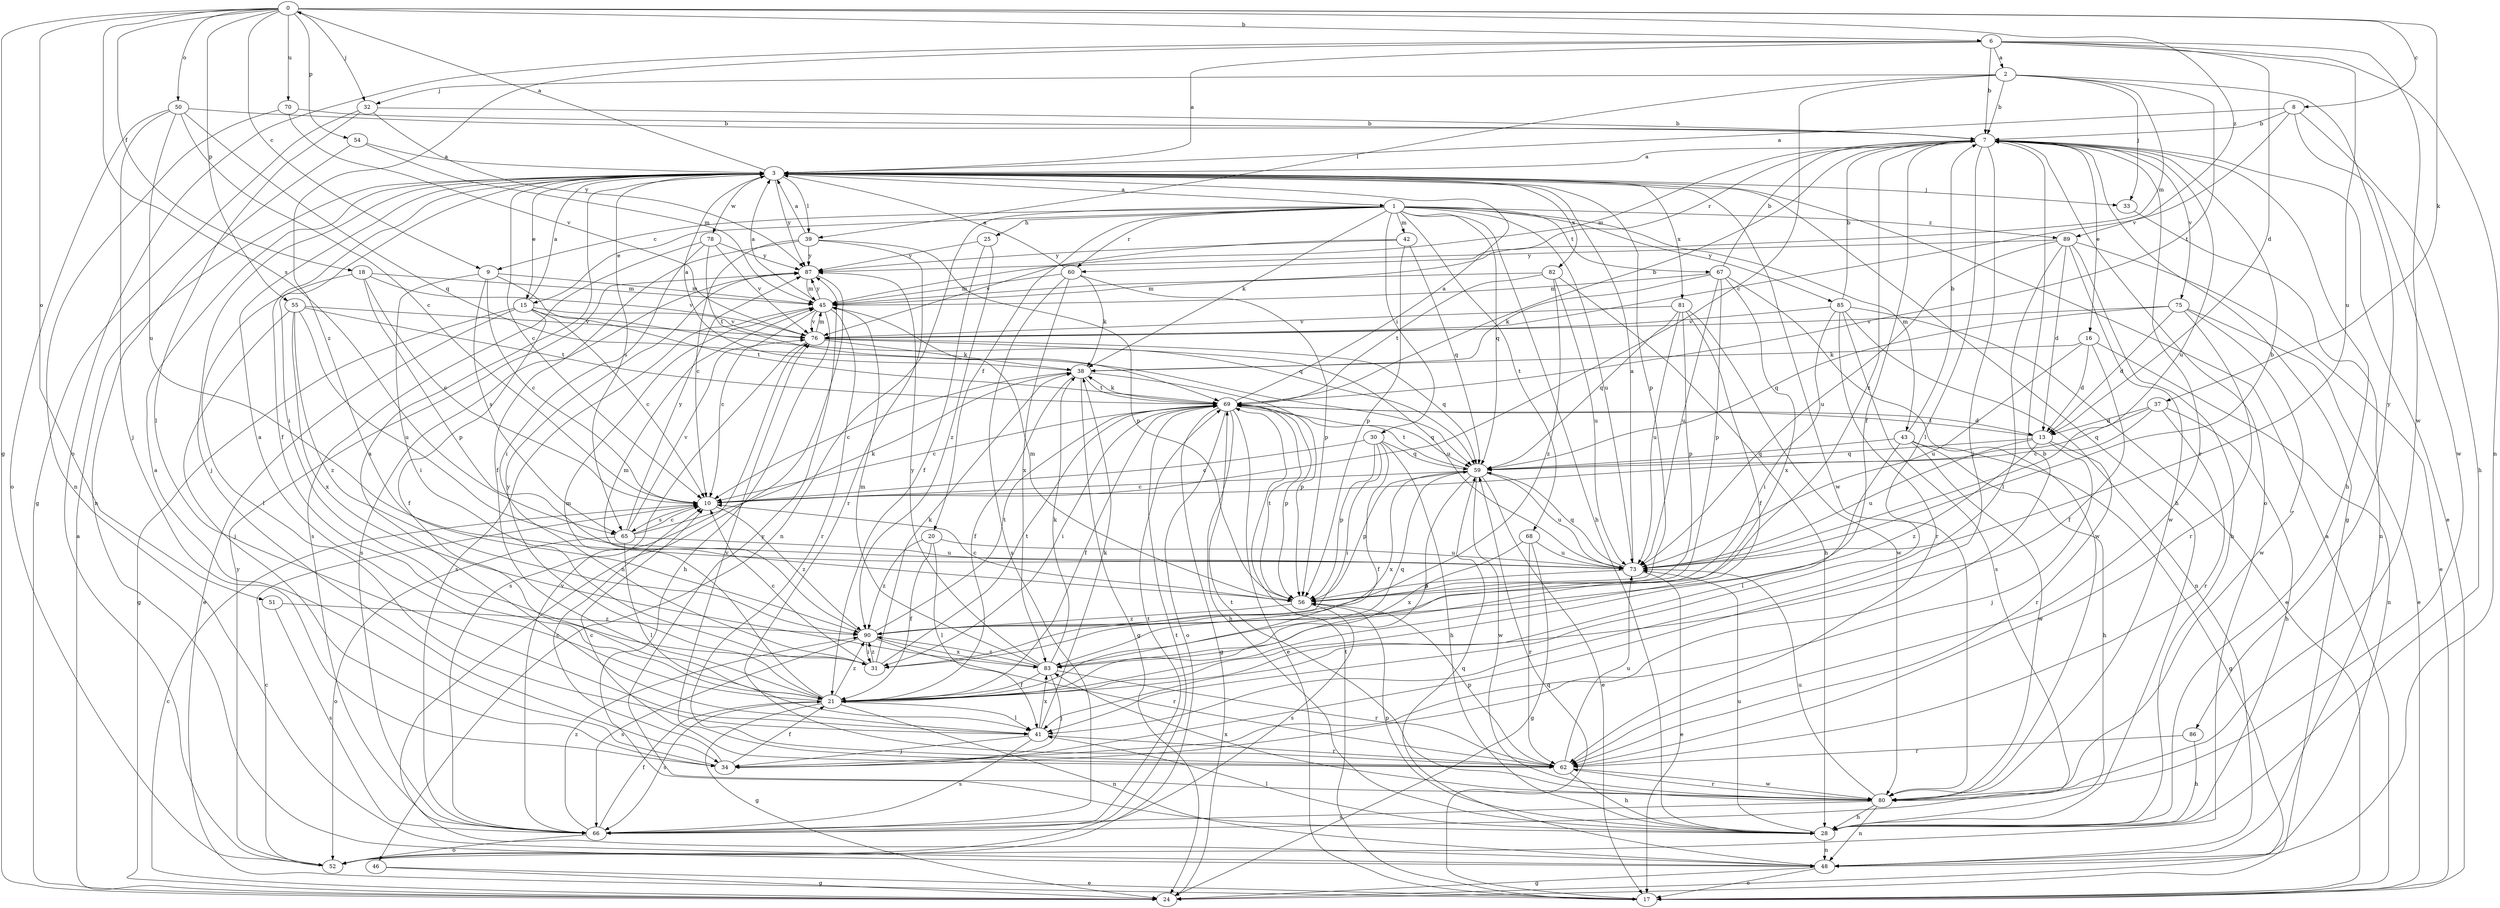 strict digraph  {
0;
1;
2;
3;
6;
7;
8;
9;
10;
13;
15;
16;
17;
18;
20;
21;
24;
25;
28;
30;
31;
32;
33;
34;
37;
38;
39;
41;
42;
43;
45;
46;
48;
50;
51;
52;
54;
55;
56;
59;
60;
62;
65;
66;
67;
68;
69;
70;
73;
75;
76;
78;
80;
81;
82;
83;
85;
86;
87;
89;
90;
0 -> 6  [label=b];
0 -> 8  [label=c];
0 -> 9  [label=c];
0 -> 18  [label=f];
0 -> 24  [label=g];
0 -> 32  [label=j];
0 -> 37  [label=k];
0 -> 50  [label=o];
0 -> 51  [label=o];
0 -> 54  [label=p];
0 -> 55  [label=p];
0 -> 65  [label=s];
0 -> 70  [label=u];
0 -> 89  [label=z];
1 -> 9  [label=c];
1 -> 15  [label=e];
1 -> 20  [label=f];
1 -> 25  [label=h];
1 -> 28  [label=h];
1 -> 30  [label=i];
1 -> 38  [label=k];
1 -> 42  [label=m];
1 -> 43  [label=m];
1 -> 46  [label=n];
1 -> 59  [label=q];
1 -> 60  [label=r];
1 -> 67  [label=t];
1 -> 68  [label=t];
1 -> 73  [label=u];
1 -> 85  [label=y];
1 -> 89  [label=z];
2 -> 7  [label=b];
2 -> 10  [label=c];
2 -> 32  [label=j];
2 -> 33  [label=j];
2 -> 39  [label=l];
2 -> 45  [label=m];
2 -> 69  [label=t];
2 -> 86  [label=y];
3 -> 0  [label=a];
3 -> 1  [label=a];
3 -> 10  [label=c];
3 -> 15  [label=e];
3 -> 21  [label=f];
3 -> 28  [label=h];
3 -> 31  [label=i];
3 -> 33  [label=j];
3 -> 34  [label=j];
3 -> 39  [label=l];
3 -> 56  [label=p];
3 -> 65  [label=s];
3 -> 78  [label=w];
3 -> 80  [label=w];
3 -> 81  [label=x];
3 -> 82  [label=x];
3 -> 87  [label=y];
6 -> 2  [label=a];
6 -> 3  [label=a];
6 -> 7  [label=b];
6 -> 13  [label=d];
6 -> 48  [label=n];
6 -> 52  [label=o];
6 -> 73  [label=u];
6 -> 80  [label=w];
6 -> 90  [label=z];
7 -> 3  [label=a];
7 -> 16  [label=e];
7 -> 17  [label=e];
7 -> 21  [label=f];
7 -> 24  [label=g];
7 -> 28  [label=h];
7 -> 34  [label=j];
7 -> 41  [label=l];
7 -> 45  [label=m];
7 -> 52  [label=o];
7 -> 60  [label=r];
7 -> 62  [label=r];
7 -> 73  [label=u];
7 -> 75  [label=v];
7 -> 90  [label=z];
8 -> 3  [label=a];
8 -> 7  [label=b];
8 -> 28  [label=h];
8 -> 76  [label=v];
8 -> 80  [label=w];
9 -> 10  [label=c];
9 -> 31  [label=i];
9 -> 45  [label=m];
9 -> 59  [label=q];
9 -> 65  [label=s];
10 -> 65  [label=s];
10 -> 90  [label=z];
13 -> 34  [label=j];
13 -> 59  [label=q];
13 -> 62  [label=r];
13 -> 69  [label=t];
13 -> 73  [label=u];
13 -> 90  [label=z];
15 -> 3  [label=a];
15 -> 10  [label=c];
15 -> 17  [label=e];
15 -> 21  [label=f];
15 -> 24  [label=g];
15 -> 69  [label=t];
15 -> 76  [label=v];
16 -> 13  [label=d];
16 -> 21  [label=f];
16 -> 38  [label=k];
16 -> 48  [label=n];
16 -> 73  [label=u];
17 -> 3  [label=a];
17 -> 59  [label=q];
17 -> 69  [label=t];
18 -> 10  [label=c];
18 -> 41  [label=l];
18 -> 45  [label=m];
18 -> 56  [label=p];
18 -> 76  [label=v];
20 -> 21  [label=f];
20 -> 41  [label=l];
20 -> 73  [label=u];
20 -> 90  [label=z];
21 -> 3  [label=a];
21 -> 24  [label=g];
21 -> 41  [label=l];
21 -> 45  [label=m];
21 -> 48  [label=n];
21 -> 66  [label=s];
21 -> 87  [label=y];
21 -> 90  [label=z];
24 -> 3  [label=a];
24 -> 10  [label=c];
25 -> 21  [label=f];
25 -> 87  [label=y];
25 -> 90  [label=z];
28 -> 41  [label=l];
28 -> 48  [label=n];
28 -> 56  [label=p];
28 -> 73  [label=u];
30 -> 10  [label=c];
30 -> 21  [label=f];
30 -> 28  [label=h];
30 -> 31  [label=i];
30 -> 56  [label=p];
30 -> 59  [label=q];
31 -> 10  [label=c];
31 -> 38  [label=k];
31 -> 69  [label=t];
31 -> 90  [label=z];
32 -> 7  [label=b];
32 -> 24  [label=g];
32 -> 41  [label=l];
32 -> 87  [label=y];
33 -> 48  [label=n];
34 -> 3  [label=a];
34 -> 7  [label=b];
34 -> 10  [label=c];
34 -> 21  [label=f];
37 -> 10  [label=c];
37 -> 13  [label=d];
37 -> 28  [label=h];
37 -> 59  [label=q];
37 -> 62  [label=r];
38 -> 3  [label=a];
38 -> 10  [label=c];
38 -> 21  [label=f];
38 -> 24  [label=g];
38 -> 56  [label=p];
38 -> 69  [label=t];
39 -> 3  [label=a];
39 -> 10  [label=c];
39 -> 21  [label=f];
39 -> 56  [label=p];
39 -> 62  [label=r];
39 -> 87  [label=y];
41 -> 3  [label=a];
41 -> 34  [label=j];
41 -> 38  [label=k];
41 -> 62  [label=r];
41 -> 66  [label=s];
41 -> 83  [label=x];
42 -> 56  [label=p];
42 -> 59  [label=q];
42 -> 76  [label=v];
42 -> 87  [label=y];
43 -> 7  [label=b];
43 -> 24  [label=g];
43 -> 28  [label=h];
43 -> 41  [label=l];
43 -> 59  [label=q];
43 -> 80  [label=w];
45 -> 3  [label=a];
45 -> 10  [label=c];
45 -> 28  [label=h];
45 -> 62  [label=r];
45 -> 66  [label=s];
45 -> 76  [label=v];
45 -> 87  [label=y];
46 -> 17  [label=e];
46 -> 24  [label=g];
48 -> 17  [label=e];
48 -> 24  [label=g];
48 -> 59  [label=q];
50 -> 7  [label=b];
50 -> 10  [label=c];
50 -> 34  [label=j];
50 -> 52  [label=o];
50 -> 59  [label=q];
50 -> 73  [label=u];
51 -> 66  [label=s];
51 -> 90  [label=z];
52 -> 10  [label=c];
52 -> 69  [label=t];
52 -> 87  [label=y];
54 -> 3  [label=a];
54 -> 45  [label=m];
54 -> 48  [label=n];
55 -> 34  [label=j];
55 -> 69  [label=t];
55 -> 73  [label=u];
55 -> 76  [label=v];
55 -> 83  [label=x];
55 -> 90  [label=z];
56 -> 10  [label=c];
56 -> 45  [label=m];
56 -> 66  [label=s];
56 -> 69  [label=t];
56 -> 90  [label=z];
59 -> 10  [label=c];
59 -> 17  [label=e];
59 -> 21  [label=f];
59 -> 56  [label=p];
59 -> 69  [label=t];
59 -> 73  [label=u];
59 -> 80  [label=w];
59 -> 83  [label=x];
60 -> 3  [label=a];
60 -> 38  [label=k];
60 -> 45  [label=m];
60 -> 56  [label=p];
60 -> 66  [label=s];
60 -> 83  [label=x];
62 -> 10  [label=c];
62 -> 28  [label=h];
62 -> 56  [label=p];
62 -> 73  [label=u];
62 -> 76  [label=v];
62 -> 80  [label=w];
65 -> 10  [label=c];
65 -> 38  [label=k];
65 -> 41  [label=l];
65 -> 52  [label=o];
65 -> 73  [label=u];
65 -> 76  [label=v];
65 -> 87  [label=y];
66 -> 21  [label=f];
66 -> 52  [label=o];
66 -> 69  [label=t];
66 -> 76  [label=v];
66 -> 90  [label=z];
67 -> 7  [label=b];
67 -> 38  [label=k];
67 -> 45  [label=m];
67 -> 56  [label=p];
67 -> 73  [label=u];
67 -> 80  [label=w];
67 -> 83  [label=x];
68 -> 24  [label=g];
68 -> 62  [label=r];
68 -> 73  [label=u];
68 -> 83  [label=x];
69 -> 3  [label=a];
69 -> 7  [label=b];
69 -> 10  [label=c];
69 -> 13  [label=d];
69 -> 17  [label=e];
69 -> 21  [label=f];
69 -> 24  [label=g];
69 -> 28  [label=h];
69 -> 31  [label=i];
69 -> 38  [label=k];
69 -> 52  [label=o];
69 -> 56  [label=p];
69 -> 59  [label=q];
70 -> 7  [label=b];
70 -> 48  [label=n];
70 -> 76  [label=v];
73 -> 3  [label=a];
73 -> 7  [label=b];
73 -> 17  [label=e];
73 -> 56  [label=p];
73 -> 59  [label=q];
75 -> 13  [label=d];
75 -> 17  [label=e];
75 -> 59  [label=q];
75 -> 62  [label=r];
75 -> 76  [label=v];
75 -> 80  [label=w];
76 -> 38  [label=k];
76 -> 45  [label=m];
76 -> 59  [label=q];
76 -> 66  [label=s];
76 -> 73  [label=u];
78 -> 31  [label=i];
78 -> 66  [label=s];
78 -> 69  [label=t];
78 -> 76  [label=v];
78 -> 87  [label=y];
80 -> 28  [label=h];
80 -> 48  [label=n];
80 -> 62  [label=r];
80 -> 66  [label=s];
80 -> 69  [label=t];
80 -> 73  [label=u];
80 -> 83  [label=x];
80 -> 87  [label=y];
81 -> 21  [label=f];
81 -> 56  [label=p];
81 -> 59  [label=q];
81 -> 73  [label=u];
81 -> 76  [label=v];
81 -> 80  [label=w];
82 -> 28  [label=h];
82 -> 45  [label=m];
82 -> 69  [label=t];
82 -> 73  [label=u];
82 -> 90  [label=z];
83 -> 21  [label=f];
83 -> 34  [label=j];
83 -> 38  [label=k];
83 -> 45  [label=m];
83 -> 59  [label=q];
83 -> 62  [label=r];
83 -> 87  [label=y];
83 -> 90  [label=z];
85 -> 7  [label=b];
85 -> 17  [label=e];
85 -> 31  [label=i];
85 -> 48  [label=n];
85 -> 62  [label=r];
85 -> 66  [label=s];
85 -> 76  [label=v];
86 -> 28  [label=h];
86 -> 62  [label=r];
87 -> 45  [label=m];
87 -> 48  [label=n];
87 -> 66  [label=s];
89 -> 13  [label=d];
89 -> 17  [label=e];
89 -> 28  [label=h];
89 -> 41  [label=l];
89 -> 73  [label=u];
89 -> 80  [label=w];
89 -> 87  [label=y];
90 -> 31  [label=i];
90 -> 45  [label=m];
90 -> 62  [label=r];
90 -> 66  [label=s];
90 -> 69  [label=t];
90 -> 83  [label=x];
}

